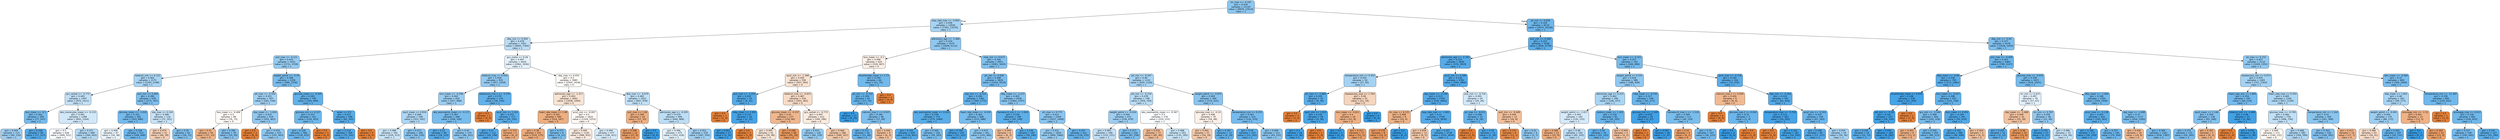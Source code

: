 digraph Tree {
node [shape=box, style="filled, rounded", color="black", fontname="helvetica"] ;
edge [fontname="helvetica"] ;
0 [label="inr_max <= -0.197\ngini = 0.418\nsamples = 21142\nvalue = [9976, 23514]\nclass = 1", fillcolor="#8dc7f0"] ;
1 [label="resp_rate_max <= -0.093\ngini = 0.458\nsamples = 13026\nvalue = [7302, 13276]\nclass = 1", fillcolor="#a6d3f3"] ;
0 -> 1 [labeldistance=2.5, labelangle=45, headlabel="True"] ;
2 [label="dbp_min <= 0.004\ngini = 0.478\nsamples = 7451\nvalue = [4693, 7164]\nclass = 1", fillcolor="#bbddf6"] ;
1 -> 2 ;
3 [label="po2_max <= -0.121\ngini = 0.433\nsamples = 3431\nvalue = [1731, 3728]\nclass = 1", fillcolor="#95cbf1"] ;
2 -> 3 ;
4 [label="totalco2_min <= 0.122\ngini = 0.462\nsamples = 2175\nvalue = [1245, 2198]\nclass = 1", fillcolor="#a9d5f4"] ;
3 -> 4 ;
5 [label="gcs_verbal <= -0.772\ngini = 0.483\nsamples = 1497\nvalue = [970, 1411]\nclass = 1", fillcolor="#c1e0f7"] ;
4 -> 5 ;
6 [label="bun_mean <= -0.1\ngini = 0.362\nsamples = 209\nvalue = [77, 247]\nclass = 1", fillcolor="#77bced"] ;
5 -> 6 ;
7 [label="gini = 0.444\nsamples = 115\nvalue = [60, 120]\nclass = 1", fillcolor="#9ccef2"] ;
6 -> 7 ;
8 [label="gini = 0.208\nsamples = 94\nvalue = [17, 127]\nclass = 1", fillcolor="#54aae8"] ;
6 -> 8 ;
9 [label="abs_monocytes_mean <= -0.133\ngini = 0.491\nsamples = 1288\nvalue = [893, 1164]\nclass = 1", fillcolor="#d1e8f9"] ;
5 -> 9 ;
10 [label="gini = 0.5\nsamples = 628\nvalue = [499, 521]\nclass = 1", fillcolor="#f7fbfe"] ;
9 -> 10 ;
11 [label="gini = 0.471\nsamples = 660\nvalue = [394, 643]\nclass = 1", fillcolor="#b2d9f5"] ;
9 -> 11 ;
12 [label="po2_min <= 0.469\ngini = 0.384\nsamples = 678\nvalue = [275, 787]\nclass = 1", fillcolor="#7ebfee"] ;
4 -> 12 ;
13 [label="glucose_mean <= -1.018\ngini = 0.352\nsamples = 562\nvalue = [203, 686]\nclass = 1", fillcolor="#74baed"] ;
12 -> 13 ;
14 [label="gini = 0.498\nsamples = 47\nvalue = [34, 38]\nclass = 1", fillcolor="#eaf5fc"] ;
13 -> 14 ;
15 [label="gini = 0.328\nsamples = 515\nvalue = [169, 648]\nclass = 1", fillcolor="#6db7ec"] ;
13 -> 15 ;
16 [label="sbp_max <= 0.104\ngini = 0.486\nsamples = 116\nvalue = [72, 101]\nclass = 1", fillcolor="#c6e3f8"] ;
12 -> 16 ;
17 [label="gini = 0.474\nsamples = 51\nvalue = [46, 29]\nclass = 0", fillcolor="#f5d0b6"] ;
16 -> 17 ;
18 [label="gini = 0.39\nsamples = 65\nvalue = [26, 72]\nclass = 1", fillcolor="#80c0ee"] ;
16 -> 18 ;
19 [label="weight_admit <= -0.34\ngini = 0.366\nsamples = 1256\nvalue = [486, 1530]\nclass = 1", fillcolor="#78bced"] ;
3 -> 19 ;
20 [label="ptt_max <= -0.542\ngini = 0.451\nsamples = 507\nvalue = [281, 536]\nclass = 1", fillcolor="#a1d0f3"] ;
19 -> 20 ;
21 [label="bun_mean <= -0.406\ngini = 0.5\nsamples = 89\nvalue = [76, 73]\nclass = 0", fillcolor="#fefaf7"] ;
20 -> 21 ;
22 [label="gini = 0.41\nsamples = 50\nvalue = [57, 23]\nclass = 0", fillcolor="#efb489"] ;
21 -> 22 ;
23 [label="gini = 0.399\nsamples = 39\nvalue = [19, 50]\nclass = 1", fillcolor="#84c2ef"] ;
21 -> 23 ;
24 [label="sbp_mean <= -1.834\ngini = 0.425\nsamples = 418\nvalue = [205, 463]\nclass = 1", fillcolor="#91c8f1"] ;
20 -> 24 ;
25 [label="gini = 0.0\nsamples = 3\nvalue = [8, 0]\nclass = 0", fillcolor="#e58139"] ;
24 -> 25 ;
26 [label="gini = 0.419\nsamples = 415\nvalue = [197, 463]\nclass = 1", fillcolor="#8dc7f0"] ;
24 -> 26 ;
27 [label="glucose_mean <= -0.205\ngini = 0.283\nsamples = 749\nvalue = [205, 994]\nclass = 1", fillcolor="#62b1ea"] ;
19 -> 27 ;
28 [label="glucose_min <= 0.327\ngini = 0.337\nsamples = 351\nvalue = [124, 453]\nclass = 1", fillcolor="#6fb8ec"] ;
27 -> 28 ;
29 [label="gini = 0.328\nsamples = 346\nvalue = [118, 453]\nclass = 1", fillcolor="#6db7ec"] ;
28 -> 29 ;
30 [label="gini = 0.0\nsamples = 5\nvalue = [6, 0]\nclass = 0", fillcolor="#e58139"] ;
28 -> 30 ;
31 [label="asian <= 0.5\ngini = 0.227\nsamples = 398\nvalue = [81, 541]\nclass = 1", fillcolor="#57ace9"] ;
27 -> 31 ;
32 [label="gini = 0.214\nsamples = 394\nvalue = [75, 541]\nclass = 1", fillcolor="#54abe9"] ;
31 -> 32 ;
33 [label="gini = 0.0\nsamples = 4\nvalue = [6, 0]\nclass = 0", fillcolor="#e58139"] ;
31 -> 33 ;
34 [label="gcs_motor <= 0.26\ngini = 0.497\nsamples = 4020\nvalue = [2962, 3436]\nclass = 1", fillcolor="#e4f1fb"] ;
2 -> 34 ;
35 [label="totalco2_max <= 0.916\ngini = 0.428\nsamples = 935\nvalue = [457, 1018]\nclass = 1", fillcolor="#92c9f1"] ;
34 -> 35 ;
36 [label="bun_mean <= -0.296\ngini = 0.442\nsamples = 816\nvalue = [427, 868]\nclass = 1", fillcolor="#9acdf2"] ;
35 -> 36 ;
37 [label="spo2_mean <= 0.834\ngini = 0.468\nsamples = 548\nvalue = [323, 542]\nclass = 1", fillcolor="#afd7f4"] ;
36 -> 37 ;
38 [label="gini = 0.488\nsamples = 342\nvalue = [229, 313]\nclass = 1", fillcolor="#cae5f8"] ;
37 -> 38 ;
39 [label="gini = 0.413\nsamples = 206\nvalue = [94, 229]\nclass = 1", fillcolor="#8ac5f0"] ;
37 -> 39 ;
40 [label="abs_eosinophils_mean <= -0.171\ngini = 0.367\nsamples = 268\nvalue = [104, 326]\nclass = 1", fillcolor="#78bced"] ;
36 -> 40 ;
41 [label="gini = 0.22\nsamples = 94\nvalue = [18, 125]\nclass = 1", fillcolor="#56abe9"] ;
40 -> 41 ;
42 [label="gini = 0.42\nsamples = 174\nvalue = [86, 201]\nclass = 1", fillcolor="#8ec7f0"] ;
40 -> 42 ;
43 [label="potassium_min.1 <= -2.576\ngini = 0.278\nsamples = 119\nvalue = [30, 150]\nclass = 1", fillcolor="#61b1ea"] ;
35 -> 43 ;
44 [label="gini = 0.0\nsamples = 2\nvalue = [4, 0]\nclass = 0", fillcolor="#e58139"] ;
43 -> 44 ;
45 [label="spo2_min <= 1.161\ngini = 0.252\nsamples = 117\nvalue = [26, 150]\nclass = 1", fillcolor="#5baeea"] ;
43 -> 45 ;
46 [label="gini = 0.21\nsamples = 112\nvalue = [20, 148]\nclass = 1", fillcolor="#54aae9"] ;
45 -> 46 ;
47 [label="gini = 0.375\nsamples = 5\nvalue = [6, 2]\nclass = 0", fillcolor="#eeab7b"] ;
45 -> 47 ;
48 [label="sbp_max <= 0.455\ngini = 0.5\nsamples = 3085\nvalue = [2505, 2418]\nclass = 0", fillcolor="#fefbf8"] ;
34 -> 48 ;
49 [label="admission_age <= -1.317\ngini = 0.493\nsamples = 2062\nvalue = [1838, 1440]\nclass = 0", fillcolor="#f9e4d4"] ;
48 -> 49 ;
50 [label="heart_rate_mean <= 1.98\ngini = 0.391\nsamples = 440\nvalue = [514, 187]\nclass = 0", fillcolor="#eeaf81"] ;
49 -> 50 ;
51 [label="gini = 0.38\nsamples = 431\nvalue = [510, 175]\nclass = 0", fillcolor="#eeac7d"] ;
50 -> 51 ;
52 [label="gini = 0.375\nsamples = 9\nvalue = [4, 12]\nclass = 1", fillcolor="#7bbeee"] ;
50 -> 52 ;
53 [label="pco2_min <= -0.007\ngini = 0.5\nsamples = 1622\nvalue = [1324, 1253]\nclass = 0", fillcolor="#fef8f4"] ;
49 -> 53 ;
54 [label="gini = 0.496\nsamples = 1145\nvalue = [988, 832]\nclass = 0", fillcolor="#fbebe0"] ;
53 -> 54 ;
55 [label="gini = 0.494\nsamples = 477\nvalue = [336, 421]\nclass = 1", fillcolor="#d7ebfa"] ;
53 -> 55 ;
56 [label="dbp_max <= -0.679\ngini = 0.482\nsamples = 1023\nvalue = [667, 978]\nclass = 1", fillcolor="#c0e0f7"] ;
48 -> 56 ;
57 [label="po2_max <= 1.06\ngini = 0.394\nsamples = 24\nvalue = [27, 10]\nclass = 0", fillcolor="#efb082"] ;
56 -> 57 ;
58 [label="gini = 0.298\nsamples = 22\nvalue = [27, 6]\nclass = 0", fillcolor="#eb9d65"] ;
57 -> 58 ;
59 [label="gini = 0.0\nsamples = 2\nvalue = [0, 4]\nclass = 1", fillcolor="#399de5"] ;
57 -> 59 ;
60 [label="admission_age <= -0.205\ngini = 0.479\nsamples = 999\nvalue = [640, 968]\nclass = 1", fillcolor="#bcdef6"] ;
56 -> 60 ;
61 [label="gini = 0.496\nsamples = 475\nvalue = [353, 418]\nclass = 1", fillcolor="#e0f0fb"] ;
60 -> 61 ;
62 [label="gini = 0.451\nsamples = 524\nvalue = [287, 550]\nclass = 1", fillcolor="#a0d0f3"] ;
60 -> 62 ;
63 [label="admission_age <= -1.466\ngini = 0.419\nsamples = 5575\nvalue = [2609, 6112]\nclass = 1", fillcolor="#8ec7f0"] ;
1 -> 63 ;
64 [label="bun_mean <= -0.1\ngini = 0.498\nsamples = 624\nvalue = [528, 467]\nclass = 0", fillcolor="#fcf0e8"] ;
63 -> 64 ;
65 [label="spo2_min <= -1.368\ngini = 0.492\nsamples = 558\nvalue = [507, 393]\nclass = 0", fillcolor="#f9e3d2"] ;
64 -> 65 ;
66 [label="po2_max <= -1.253\ngini = 0.202\nsamples = 19\nvalue = [4, 31]\nclass = 1", fillcolor="#53aae8"] ;
65 -> 66 ;
67 [label="gini = 0.0\nsamples = 1\nvalue = [2, 0]\nclass = 0", fillcolor="#e58139"] ;
66 -> 67 ;
68 [label="mbp_mean <= 2.452\ngini = 0.114\nsamples = 18\nvalue = [2, 31]\nclass = 1", fillcolor="#46a3e7"] ;
66 -> 68 ;
69 [label="gini = 0.061\nsamples = 17\nvalue = [1, 31]\nclass = 1", fillcolor="#3fa0e6"] ;
68 -> 69 ;
70 [label="gini = 0.0\nsamples = 1\nvalue = [1, 0]\nclass = 0", fillcolor="#e58139"] ;
68 -> 70 ;
71 [label="totalco2_max <= -0.653\ngini = 0.487\nsamples = 539\nvalue = [503, 362]\nclass = 0", fillcolor="#f8dcc7"] ;
65 -> 71 ;
72 [label="glucose_mean <= -0.237\ngini = 0.42\nsamples = 127\nvalue = [154, 66]\nclass = 0", fillcolor="#f0b78e"] ;
71 -> 72 ;
73 [label="gini = 0.495\nsamples = 61\nvalue = [59, 48]\nclass = 0", fillcolor="#fae8da"] ;
72 -> 73 ;
74 [label="gini = 0.268\nsamples = 66\nvalue = [95, 18]\nclass = 0", fillcolor="#ea995f"] ;
72 -> 74 ;
75 [label="gcs_verbal <= -0.772\ngini = 0.497\nsamples = 412\nvalue = [349, 296]\nclass = 0", fillcolor="#fbece1"] ;
71 -> 75 ;
76 [label="gini = 0.433\nsamples = 126\nvalue = [60, 129]\nclass = 1", fillcolor="#95cbf1"] ;
75 -> 76 ;
77 [label="gini = 0.464\nsamples = 286\nvalue = [289, 167]\nclass = 0", fillcolor="#f4caab"] ;
75 -> 77 ;
78 [label="bicarbonate_mean <= 1.73\ngini = 0.344\nsamples = 66\nvalue = [21, 74]\nclass = 1", fillcolor="#71b9ec"] ;
64 -> 78 ;
79 [label="ph_min <= -0.752\ngini = 0.304\nsamples = 65\nvalue = [17, 74]\nclass = 1", fillcolor="#66b4eb"] ;
78 -> 79 ;
80 [label="gini = 0.0\nsamples = 17\nvalue = [0, 25]\nclass = 1", fillcolor="#399de5"] ;
79 -> 80 ;
81 [label="calcium_max.1 <= 0.915\ngini = 0.382\nsamples = 48\nvalue = [17, 49]\nclass = 1", fillcolor="#7ebfee"] ;
79 -> 81 ;
82 [label="gini = 0.311\nsamples = 42\nvalue = [11, 46]\nclass = 1", fillcolor="#68b4eb"] ;
81 -> 82 ;
83 [label="gini = 0.444\nsamples = 6\nvalue = [6, 3]\nclass = 0", fillcolor="#f2c09c"] ;
81 -> 83 ;
84 [label="gini = 0.0\nsamples = 1\nvalue = [4, 0]\nclass = 0", fillcolor="#e58139"] ;
78 -> 84 ;
85 [label="mbp_min <= 0.673\ngini = 0.394\nsamples = 4951\nvalue = [2081, 5645]\nclass = 1", fillcolor="#82c1ef"] ;
63 -> 85 ;
86 [label="ph_min <= 0.058\ngini = 0.368\nsamples = 3819\nvalue = [1452, 4519]\nclass = 1", fillcolor="#79bced"] ;
85 -> 86 ;
87 [label="sbp_min <= -0.314\ngini = 0.296\nsamples = 1381\nvalue = [390, 1772]\nclass = 1", fillcolor="#65b3eb"] ;
86 -> 87 ;
88 [label="abs_eosinophils_mean <= 0.029\ngini = 0.239\nsamples = 773\nvalue = [175, 1084]\nclass = 1", fillcolor="#59ade9"] ;
87 -> 88 ;
89 [label="gini = 0.202\nsamples = 629\nvalue = [116, 901]\nclass = 1", fillcolor="#52aae8"] ;
88 -> 89 ;
90 [label="gini = 0.369\nsamples = 144\nvalue = [59, 183]\nclass = 1", fillcolor="#79bded"] ;
88 -> 90 ;
91 [label="heart_rate_mean <= -0.439\ngini = 0.363\nsamples = 608\nvalue = [215, 688]\nclass = 1", fillcolor="#77bced"] ;
87 -> 91 ;
92 [label="gini = 0.164\nsamples = 167\nvalue = [22, 222]\nclass = 1", fillcolor="#4da7e8"] ;
91 -> 92 ;
93 [label="gini = 0.414\nsamples = 441\nvalue = [193, 466]\nclass = 1", fillcolor="#8bc6f0"] ;
91 -> 93 ;
94 [label="dbp_mean <= -1.237\ngini = 0.402\nsamples = 2438\nvalue = [1062, 2747]\nclass = 1", fillcolor="#86c3ef"] ;
86 -> 94 ;
95 [label="hematocrit_min.1 <= -1.816\ngini = 0.259\nsamples = 198\nvalue = [45, 249]\nclass = 1", fillcolor="#5dafea"] ;
94 -> 95 ;
96 [label="gini = 0.444\nsamples = 6\nvalue = [6, 3]\nclass = 0", fillcolor="#f2c09c"] ;
95 -> 96 ;
97 [label="gini = 0.236\nsamples = 192\nvalue = [39, 246]\nclass = 1", fillcolor="#58ade9"] ;
95 -> 97 ;
98 [label="ph_max <= 0.775\ngini = 0.411\nsamples = 2240\nvalue = [1017, 2498]\nclass = 1", fillcolor="#8ac5f0"] ;
94 -> 98 ;
99 [label="gini = 0.431\nsamples = 1829\nvalue = [899, 1966]\nclass = 1", fillcolor="#94caf1"] ;
98 -> 99 ;
100 [label="gini = 0.297\nsamples = 411\nvalue = [118, 532]\nclass = 1", fillcolor="#65b3eb"] ;
98 -> 100 ;
101 [label="ptt_min <= -0.207\ngini = 0.46\nsamples = 1132\nvalue = [629, 1126]\nclass = 1", fillcolor="#a8d4f4"] ;
85 -> 101 ;
102 [label="ptt_min <= -0.334\ngini = 0.478\nsamples = 748\nvalue = [459, 704]\nclass = 1", fillcolor="#baddf6"] ;
101 -> 102 ;
103 [label="weight_admit <= -0.024\ngini = 0.444\nsamples = 472\nvalue = [239, 479]\nclass = 1", fillcolor="#9ccef2"] ;
102 -> 103 ;
104 [label="gini = 0.483\nsamples = 246\nvalue = [152, 221]\nclass = 1", fillcolor="#c1e0f7"] ;
103 -> 104 ;
105 [label="gini = 0.377\nsamples = 226\nvalue = [87, 258]\nclass = 1", fillcolor="#7cbeee"] ;
103 -> 105 ;
106 [label="abs_neutrophils_mean <= -0.367\ngini = 0.5\nsamples = 276\nvalue = [220, 225]\nclass = 1", fillcolor="#fbfdfe"] ;
102 -> 106 ;
107 [label="gini = 0.435\nsamples = 73\nvalue = [85, 40]\nclass = 0", fillcolor="#f1bc96"] ;
106 -> 107 ;
108 [label="gini = 0.488\nsamples = 203\nvalue = [135, 185]\nclass = 1", fillcolor="#c9e5f8"] ;
106 -> 108 ;
109 [label="weight_admit <= -0.872\ngini = 0.409\nsamples = 384\nvalue = [170, 422]\nclass = 1", fillcolor="#89c4ef"] ;
101 -> 109 ;
110 [label="glucose_max <= -0.14\ngini = 0.498\nsamples = 70\nvalue = [54, 48]\nclass = 0", fillcolor="#fcf1e9"] ;
109 -> 110 ;
111 [label="gini = 0.465\nsamples = 57\nvalue = [50, 29]\nclass = 0", fillcolor="#f4caac"] ;
110 -> 111 ;
112 [label="gini = 0.287\nsamples = 13\nvalue = [4, 19]\nclass = 1", fillcolor="#63b2ea"] ;
110 -> 112 ;
113 [label="temperature_min <= 0.255\ngini = 0.361\nsamples = 314\nvalue = [116, 374]\nclass = 1", fillcolor="#76bbed"] ;
109 -> 113 ;
114 [label="gini = 0.24\nsamples = 103\nvalue = [23, 142]\nclass = 1", fillcolor="#59ade9"] ;
113 -> 114 ;
115 [label="gini = 0.409\nsamples = 211\nvalue = [93, 232]\nclass = 1", fillcolor="#88c4ef"] ;
113 -> 115 ;
116 [label="ph_min <= 0.058\ngini = 0.328\nsamples = 8116\nvalue = [2674, 10238]\nclass = 1", fillcolor="#6db7ec"] ;
0 -> 116 [labeldistance=2.5, labelangle=-45, headlabel="False"] ;
117 [label="po2_min <= 0.268\ngini = 0.253\nsamples = 3538\nvalue = [836, 4779]\nclass = 1", fillcolor="#5caeea"] ;
116 -> 117 ;
118 [label="admission_age <= -2.345\ngini = 0.223\nsamples = 2836\nvalue = [576, 3919]\nclass = 1", fillcolor="#56abe9"] ;
117 -> 118 ;
119 [label="temperature_min <= 0.452\ngini = 0.455\nsamples = 54\nvalue = [27, 50]\nclass = 1", fillcolor="#a4d2f3"] ;
118 -> 119 ;
120 [label="ph_max <= -2.884\ngini = 0.245\nsamples = 32\nvalue = [6, 36]\nclass = 1", fillcolor="#5aade9"] ;
119 -> 120 ;
121 [label="gini = 0.0\nsamples = 3\nvalue = [3, 0]\nclass = 0", fillcolor="#e58139"] ;
120 -> 121 ;
122 [label="spo2_min <= 1.012\ngini = 0.142\nsamples = 29\nvalue = [3, 36]\nclass = 1", fillcolor="#49a5e7"] ;
120 -> 122 ;
123 [label="gini = 0.1\nsamples = 28\nvalue = [2, 36]\nclass = 1", fillcolor="#44a2e6"] ;
122 -> 123 ;
124 [label="gini = 0.0\nsamples = 1\nvalue = [1, 0]\nclass = 0", fillcolor="#e58139"] ;
122 -> 124 ;
125 [label="baseexcess_max <= 1.764\ngini = 0.48\nsamples = 22\nvalue = [21, 14]\nclass = 0", fillcolor="#f6d5bd"] ;
119 -> 125 ;
126 [label="bun_mean <= -0.811\ngini = 0.4\nsamples = 18\nvalue = [21, 8]\nclass = 0", fillcolor="#efb184"] ;
125 -> 126 ;
127 [label="gini = 0.0\nsamples = 1\nvalue = [0, 3]\nclass = 1", fillcolor="#399de5"] ;
126 -> 127 ;
128 [label="gini = 0.311\nsamples = 17\nvalue = [21, 5]\nclass = 0", fillcolor="#eb9f68"] ;
126 -> 128 ;
129 [label="gini = 0.0\nsamples = 4\nvalue = [0, 6]\nclass = 1", fillcolor="#399de5"] ;
125 -> 129 ;
130 [label="pco2_min <= 4.189\ngini = 0.218\nsamples = 2782\nvalue = [549, 3869]\nclass = 1", fillcolor="#55abe9"] ;
118 -> 130 ;
131 [label="sbp_mean <= -3.338\ngini = 0.213\nsamples = 2758\nvalue = [529, 3843]\nclass = 1", fillcolor="#54aae9"] ;
130 -> 131 ;
132 [label="inr_max <= 8.155\ngini = 0.408\nsamples = 9\nvalue = [10, 4]\nclass = 0", fillcolor="#efb388"] ;
131 -> 132 ;
133 [label="gini = 0.278\nsamples = 8\nvalue = [10, 2]\nclass = 0", fillcolor="#ea9a61"] ;
132 -> 133 ;
134 [label="gini = 0.0\nsamples = 1\nvalue = [0, 2]\nclass = 1", fillcolor="#399de5"] ;
132 -> 134 ;
135 [label="resp_rate_max <= -1.801\ngini = 0.21\nsamples = 2749\nvalue = [519, 3839]\nclass = 1", fillcolor="#54aae9"] ;
131 -> 135 ;
136 [label="gini = 0.459\nsamples = 11\nvalue = [9, 5]\nclass = 0", fillcolor="#f3c7a7"] ;
135 -> 136 ;
137 [label="gini = 0.207\nsamples = 2738\nvalue = [510, 3834]\nclass = 1", fillcolor="#53aae8"] ;
135 -> 137 ;
138 [label="po2_min <= -0.716\ngini = 0.491\nsamples = 24\nvalue = [20, 26]\nclass = 1", fillcolor="#d1e8f9"] ;
130 -> 138 ;
139 [label="ph_max <= -8.411\ngini = 0.298\nsamples = 12\nvalue = [4, 18]\nclass = 1", fillcolor="#65b3eb"] ;
138 -> 139 ;
140 [label="gini = 0.0\nsamples = 1\nvalue = [2, 0]\nclass = 0", fillcolor="#e58139"] ;
139 -> 140 ;
141 [label="gini = 0.18\nsamples = 11\nvalue = [2, 18]\nclass = 1", fillcolor="#4fa8e8"] ;
139 -> 141 ;
142 [label="po2_min <= -0.449\ngini = 0.444\nsamples = 12\nvalue = [16, 8]\nclass = 0", fillcolor="#f2c09c"] ;
138 -> 142 ;
143 [label="gini = 0.133\nsamples = 8\nvalue = [13, 1]\nclass = 0", fillcolor="#e78b48"] ;
142 -> 143 ;
144 [label="gini = 0.42\nsamples = 4\nvalue = [3, 7]\nclass = 1", fillcolor="#8ec7f0"] ;
142 -> 144 ;
145 [label="bun_mean <= -0.321\ngini = 0.357\nsamples = 702\nvalue = [260, 860]\nclass = 1", fillcolor="#75bbed"] ;
117 -> 145 ;
146 [label="weight_admit <= 0.101\ngini = 0.424\nsamples = 386\nvalue = [188, 428]\nclass = 1", fillcolor="#90c8f0"] ;
145 -> 146 ;
147 [label="admission_age <= 0.315\ngini = 0.462\nsamples = 246\nvalue = [146, 257]\nclass = 1", fillcolor="#a9d5f4"] ;
146 -> 147 ;
148 [label="weight_admit <= -1.017\ngini = 0.493\nsamples = 165\nvalue = [120, 152]\nclass = 1", fillcolor="#d5eafa"] ;
147 -> 148 ;
149 [label="gini = 0.389\nsamples = 23\nvalue = [25, 9]\nclass = 0", fillcolor="#eeae80"] ;
148 -> 149 ;
150 [label="gini = 0.48\nsamples = 142\nvalue = [95, 143]\nclass = 1", fillcolor="#bddef6"] ;
148 -> 150 ;
151 [label="sodium_mean <= 1.163\ngini = 0.318\nsamples = 81\nvalue = [26, 105]\nclass = 1", fillcolor="#6ab5eb"] ;
147 -> 151 ;
152 [label="gini = 0.29\nsamples = 76\nvalue = [22, 103]\nclass = 1", fillcolor="#63b2eb"] ;
151 -> 152 ;
153 [label="gini = 0.444\nsamples = 5\nvalue = [4, 2]\nclass = 0", fillcolor="#f2c09c"] ;
151 -> 153 ;
154 [label="mbp_mean <= -0.742\ngini = 0.317\nsamples = 140\nvalue = [42, 171]\nclass = 1", fillcolor="#6ab5eb"] ;
146 -> 154 ;
155 [label="glucose_min <= -1.349\ngini = 0.078\nsamples = 29\nvalue = [2, 47]\nclass = 1", fillcolor="#41a1e6"] ;
154 -> 155 ;
156 [label="gini = 0.0\nsamples = 1\nvalue = [1, 0]\nclass = 0", fillcolor="#e58139"] ;
155 -> 156 ;
157 [label="gini = 0.041\nsamples = 28\nvalue = [1, 47]\nclass = 1", fillcolor="#3d9fe6"] ;
155 -> 157 ;
158 [label="hematocrit_max.1 <= -1.216\ngini = 0.369\nsamples = 111\nvalue = [40, 124]\nclass = 1", fillcolor="#79bded"] ;
154 -> 158 ;
159 [label="gini = 0.32\nsamples = 4\nvalue = [4, 1]\nclass = 0", fillcolor="#eca06a"] ;
158 -> 159 ;
160 [label="gini = 0.35\nsamples = 107\nvalue = [36, 123]\nclass = 1", fillcolor="#73baed"] ;
158 -> 160 ;
161 [label="spo2_max <= -0.718\ngini = 0.245\nsamples = 316\nvalue = [72, 432]\nclass = 1", fillcolor="#5aade9"] ;
145 -> 161 ;
162 [label="calcium_max.1 <= 0.094\ngini = 0.426\nsamples = 9\nvalue = [9, 4]\nclass = 0", fillcolor="#f1b991"] ;
161 -> 162 ;
163 [label="gini = 0.0\nsamples = 6\nvalue = [8, 0]\nclass = 0", fillcolor="#e58139"] ;
162 -> 163 ;
164 [label="glucose_max.2 <= 0.042\ngini = 0.32\nsamples = 3\nvalue = [1, 4]\nclass = 1", fillcolor="#6ab6ec"] ;
162 -> 164 ;
165 [label="gini = 0.0\nsamples = 2\nvalue = [0, 4]\nclass = 1", fillcolor="#399de5"] ;
164 -> 165 ;
166 [label="gini = 0.0\nsamples = 1\nvalue = [1, 0]\nclass = 0", fillcolor="#e58139"] ;
164 -> 166 ;
167 [label="dbp_min <= -0.365\ngini = 0.224\nsamples = 307\nvalue = [63, 428]\nclass = 1", fillcolor="#56abe9"] ;
161 -> 167 ;
168 [label="temperature_max <= -5.718\ngini = 0.115\nsamples = 163\nvalue = [16, 245]\nclass = 1", fillcolor="#46a3e7"] ;
167 -> 168 ;
169 [label="gini = 0.0\nsamples = 2\nvalue = [2, 0]\nclass = 0", fillcolor="#e58139"] ;
168 -> 169 ;
170 [label="gini = 0.102\nsamples = 161\nvalue = [14, 245]\nclass = 1", fillcolor="#44a3e6"] ;
168 -> 170 ;
171 [label="pco2_min <= -0.261\ngini = 0.325\nsamples = 144\nvalue = [47, 183]\nclass = 1", fillcolor="#6cb6ec"] ;
167 -> 171 ;
172 [label="gini = 0.208\nsamples = 90\nvalue = [17, 127]\nclass = 1", fillcolor="#54aae8"] ;
171 -> 172 ;
173 [label="gini = 0.454\nsamples = 54\nvalue = [30, 56]\nclass = 1", fillcolor="#a3d2f3"] ;
171 -> 173 ;
174 [label="dbp_min <= -0.04\ngini = 0.377\nsamples = 4578\nvalue = [1838, 5459]\nclass = 1", fillcolor="#7cbeee"] ;
116 -> 174 ;
175 [label="po2_max <= -0.409\ngini = 0.323\nsamples = 2464\nvalue = [789, 3107]\nclass = 1", fillcolor="#6bb6ec"] ;
174 -> 175 ;
176 [label="dbp_mean <= -0.94\ngini = 0.238\nsamples = 793\nvalue = [173, 1082]\nclass = 1", fillcolor="#59ade9"] ;
175 -> 176 ;
177 [label="bicarbonate_mean <= 4.939\ngini = 0.106\nsamples = 238\nvalue = [21, 354]\nclass = 1", fillcolor="#45a3e7"] ;
176 -> 177 ;
178 [label="ptt_min <= -0.18\ngini = 0.101\nsamples = 237\nvalue = [20, 354]\nclass = 1", fillcolor="#44a3e6"] ;
177 -> 178 ;
179 [label="gini = 0.245\nsamples = 54\nvalue = [12, 72]\nclass = 1", fillcolor="#5aade9"] ;
178 -> 179 ;
180 [label="gini = 0.054\nsamples = 183\nvalue = [8, 282]\nclass = 1", fillcolor="#3fa0e6"] ;
178 -> 180 ;
181 [label="gini = 0.0\nsamples = 1\nvalue = [1, 0]\nclass = 0", fillcolor="#e58139"] ;
177 -> 181 ;
182 [label="bun_mean <= -0.027\ngini = 0.286\nsamples = 555\nvalue = [152, 728]\nclass = 1", fillcolor="#62b1ea"] ;
176 -> 182 ;
183 [label="gcs_min <= -2.546\ngini = 0.368\nsamples = 264\nvalue = [102, 318]\nclass = 1", fillcolor="#79bced"] ;
182 -> 183 ;
184 [label="gini = 0.401\nsamples = 9\nvalue = [13, 5]\nclass = 0", fillcolor="#efb185"] ;
183 -> 184 ;
185 [label="gini = 0.345\nsamples = 255\nvalue = [89, 313]\nclass = 1", fillcolor="#71b9ec"] ;
183 -> 185 ;
186 [label="bun_mean <= 6.452\ngini = 0.194\nsamples = 291\nvalue = [50, 410]\nclass = 1", fillcolor="#51a9e8"] ;
182 -> 186 ;
187 [label="gini = 0.182\nsamples = 288\nvalue = [46, 408]\nclass = 1", fillcolor="#4fa8e8"] ;
186 -> 187 ;
188 [label="gini = 0.444\nsamples = 3\nvalue = [4, 2]\nclass = 0", fillcolor="#f2c09c"] ;
186 -> 188 ;
189 [label="glucose_max <= -0.932\ngini = 0.358\nsamples = 1671\nvalue = [616, 2025]\nclass = 1", fillcolor="#75bbed"] ;
175 -> 189 ;
190 [label="inr_min <= 0.433\ngini = 0.497\nsamples = 78\nvalue = [57, 67]\nclass = 1", fillcolor="#e1f0fb"] ;
189 -> 190 ;
191 [label="sbp_mean <= -1.088\ngini = 0.449\nsamples = 32\nvalue = [35, 18]\nclass = 0", fillcolor="#f2c29f"] ;
190 -> 191 ;
192 [label="gini = 0.245\nsamples = 10\nvalue = [2, 12]\nclass = 1", fillcolor="#5aade9"] ;
191 -> 192 ;
193 [label="gini = 0.26\nsamples = 22\nvalue = [33, 6]\nclass = 0", fillcolor="#ea985d"] ;
191 -> 193 ;
194 [label="inr_min <= 0.787\ngini = 0.428\nsamples = 46\nvalue = [22, 49]\nclass = 1", fillcolor="#92c9f1"] ;
190 -> 194 ;
195 [label="gini = 0.159\nsamples = 13\nvalue = [2, 21]\nclass = 1", fillcolor="#4ca6e7"] ;
194 -> 195 ;
196 [label="gini = 0.486\nsamples = 33\nvalue = [20, 28]\nclass = 1", fillcolor="#c6e3f8"] ;
194 -> 196 ;
197 [label="dbp_mean <= -1.069\ngini = 0.346\nsamples = 1593\nvalue = [559, 1958]\nclass = 1", fillcolor="#72b9ec"] ;
189 -> 197 ;
198 [label="pco2_max <= -0.138\ngini = 0.265\nsamples = 416\nvalue = [105, 563]\nclass = 1", fillcolor="#5eafea"] ;
197 -> 198 ;
199 [label="gini = 0.166\nsamples = 171\nvalue = [26, 259]\nclass = 1", fillcolor="#4da7e8"] ;
198 -> 199 ;
200 [label="gini = 0.327\nsamples = 245\nvalue = [79, 304]\nclass = 1", fillcolor="#6cb6ec"] ;
198 -> 200 ;
201 [label="sbp_max <= -1.698\ngini = 0.37\nsamples = 1177\nvalue = [454, 1395]\nclass = 1", fillcolor="#79bded"] ;
197 -> 201 ;
202 [label="gini = 0.426\nsamples = 16\nvalue = [18, 8]\nclass = 0", fillcolor="#f1b991"] ;
201 -> 202 ;
203 [label="gini = 0.364\nsamples = 1161\nvalue = [436, 1387]\nclass = 1", fillcolor="#77bced"] ;
201 -> 203 ;
204 [label="ph_max <= 0.152\ngini = 0.427\nsamples = 2114\nvalue = [1049, 2352]\nclass = 1", fillcolor="#91c9f1"] ;
174 -> 204 ;
205 [label="baseexcess_min <= 0.073\ngini = 0.455\nsamples = 1265\nvalue = [721, 1343]\nclass = 1", fillcolor="#a3d2f3"] ;
204 -> 205 ;
206 [label="heart_rate_min <= 1.809\ngini = 0.354\nsamples = 165\nvalue = [64, 214]\nclass = 1", fillcolor="#74baed"] ;
205 -> 206 ;
207 [label="spo2_mean <= 1.146\ngini = 0.394\nsamples = 138\nvalue = [62, 168]\nclass = 1", fillcolor="#82c1ef"] ;
206 -> 207 ;
208 [label="gini = 0.372\nsamples = 131\nvalue = [54, 165]\nclass = 1", fillcolor="#7abdee"] ;
207 -> 208 ;
209 [label="gini = 0.397\nsamples = 7\nvalue = [8, 3]\nclass = 0", fillcolor="#efb083"] ;
207 -> 209 ;
210 [label="totalco2_min <= -1.649\ngini = 0.08\nsamples = 27\nvalue = [2, 46]\nclass = 1", fillcolor="#42a1e6"] ;
206 -> 210 ;
211 [label="gini = 0.0\nsamples = 1\nvalue = [1, 0]\nclass = 0", fillcolor="#e58139"] ;
210 -> 211 ;
212 [label="gini = 0.042\nsamples = 26\nvalue = [1, 46]\nclass = 1", fillcolor="#3d9fe6"] ;
210 -> 212 ;
213 [label="heart_rate_max <= 0.593\ngini = 0.465\nsamples = 1100\nvalue = [657, 1129]\nclass = 1", fillcolor="#acd6f4"] ;
205 -> 213 ;
214 [label="glucose_max <= -0.799\ngini = 0.482\nsamples = 756\nvalue = [496, 730]\nclass = 1", fillcolor="#c0e0f7"] ;
213 -> 214 ;
215 [label="gini = 0.499\nsamples = 171\nvalue = [140, 131]\nclass = 0", fillcolor="#fdf7f2"] ;
214 -> 215 ;
216 [label="gini = 0.468\nsamples = 585\nvalue = [356, 599]\nclass = 1", fillcolor="#afd7f4"] ;
214 -> 216 ;
217 [label="temperature_min <= 1.164\ngini = 0.41\nsamples = 344\nvalue = [161, 399]\nclass = 1", fillcolor="#89c5ef"] ;
213 -> 217 ;
218 [label="gini = 0.393\nsamples = 330\nvalue = [144, 392]\nclass = 1", fillcolor="#82c1ef"] ;
217 -> 218 ;
219 [label="gini = 0.413\nsamples = 14\nvalue = [17, 7]\nclass = 0", fillcolor="#f0b58b"] ;
217 -> 219 ;
220 [label="wbc_mean <= -0.494\ngini = 0.37\nsamples = 849\nvalue = [328, 1009]\nclass = 1", fillcolor="#79bded"] ;
204 -> 220 ;
221 [label="dbp_mean <= 1.661\ngini = 0.46\nsamples = 183\nvalue = [99, 177]\nclass = 1", fillcolor="#a8d4f4"] ;
220 -> 221 ;
222 [label="weight_admit <= -0.491\ngini = 0.444\nsamples = 170\nvalue = [86, 172]\nclass = 1", fillcolor="#9ccef2"] ;
221 -> 222 ;
223 [label="gini = 0.488\nsamples = 63\nvalue = [56, 41]\nclass = 0", fillcolor="#f8ddca"] ;
222 -> 223 ;
224 [label="gini = 0.303\nsamples = 107\nvalue = [30, 131]\nclass = 1", fillcolor="#66b3eb"] ;
222 -> 224 ;
225 [label="aniongap_min <= -1.52\ngini = 0.401\nsamples = 13\nvalue = [13, 5]\nclass = 0", fillcolor="#efb185"] ;
221 -> 225 ;
226 [label="gini = 0.0\nsamples = 1\nvalue = [0, 2]\nclass = 1", fillcolor="#399de5"] ;
225 -> 226 ;
227 [label="gini = 0.305\nsamples = 12\nvalue = [13, 3]\nclass = 0", fillcolor="#eb9e67"] ;
225 -> 227 ;
228 [label="temperature_min <= -11.387\ngini = 0.338\nsamples = 666\nvalue = [229, 832]\nclass = 1", fillcolor="#6fb8ec"] ;
220 -> 228 ;
229 [label="gini = 0.0\nsamples = 1\nvalue = [3, 0]\nclass = 0", fillcolor="#e58139"] ;
228 -> 229 ;
230 [label="aniongap_max <= 0.413\ngini = 0.336\nsamples = 665\nvalue = [226, 832]\nclass = 1", fillcolor="#6fb8ec"] ;
228 -> 230 ;
231 [label="gini = 0.357\nsamples = 538\nvalue = [195, 642]\nclass = 1", fillcolor="#75bbed"] ;
230 -> 231 ;
232 [label="gini = 0.241\nsamples = 127\nvalue = [31, 190]\nclass = 1", fillcolor="#59ade9"] ;
230 -> 232 ;
}